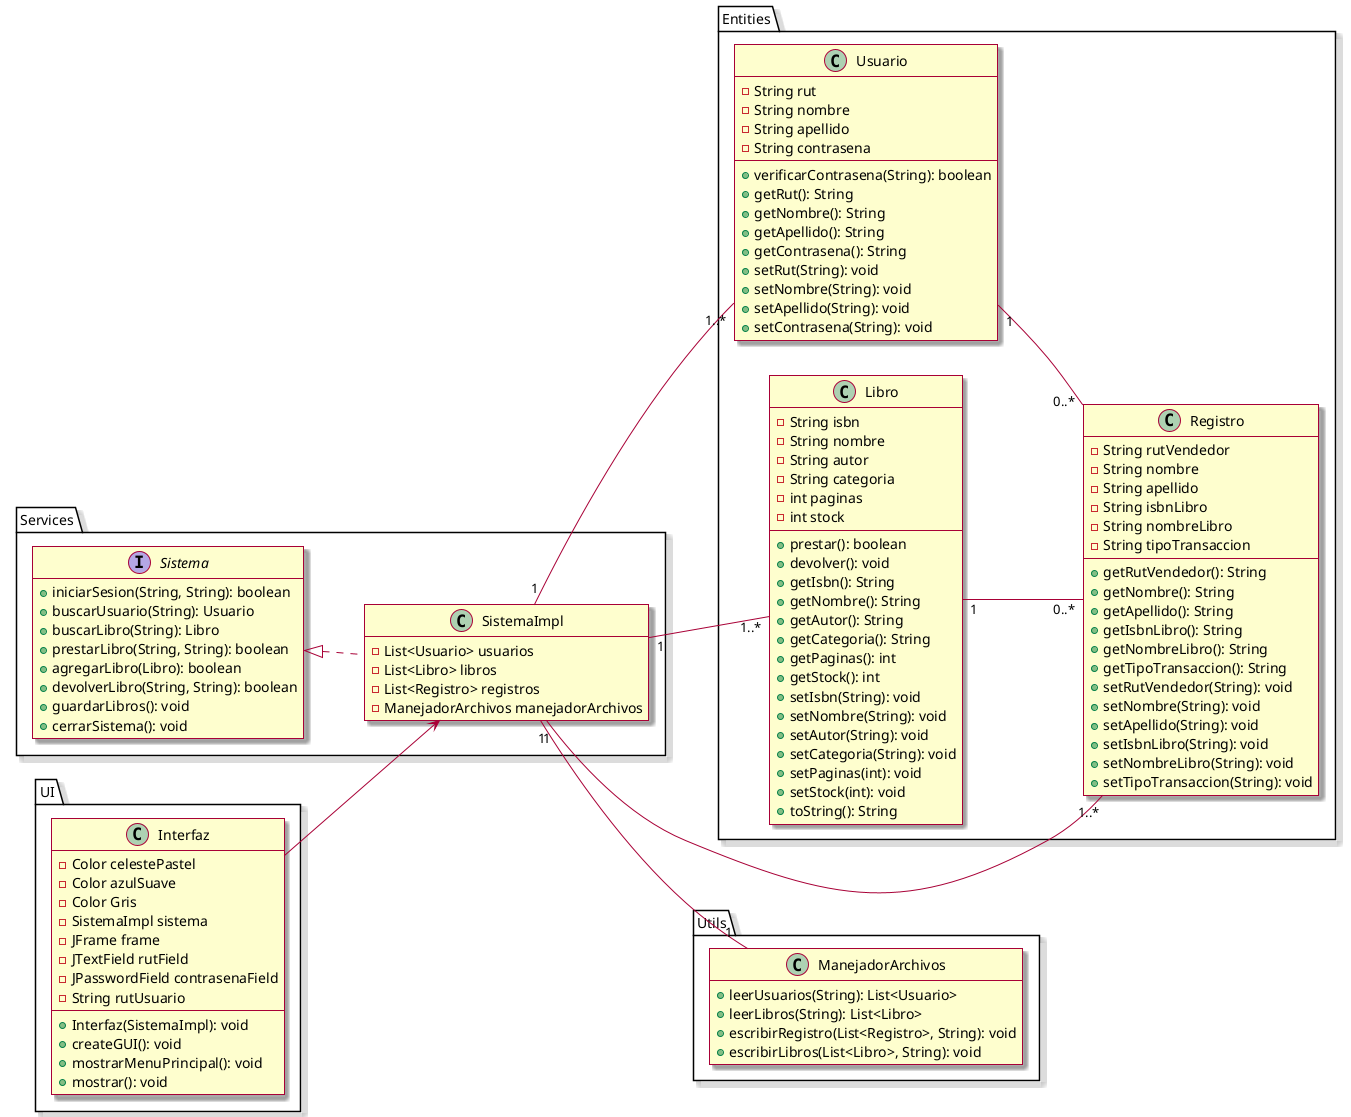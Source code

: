 @startuml
left to right direction
hide empty members
skin rose

package Entities {

class Usuario {
    - String rut
    - String nombre
    - String apellido
    - String contrasena

    + verificarContrasena(String): boolean
    + getRut(): String
    + getNombre(): String
    + getApellido(): String
    + getContrasena(): String
    + setRut(String): void
    + setNombre(String): void
    + setApellido(String): void
    + setContrasena(String): void
}

class Libro {
    - String isbn
    - String nombre
    - String autor
    - String categoria
    - int paginas
    - int stock

    + prestar(): boolean
    + devolver(): void
    + getIsbn(): String
    + getNombre(): String
    + getAutor(): String
    + getCategoria(): String
    + getPaginas(): int
    + getStock(): int
    + setIsbn(String): void
    + setNombre(String): void
    + setAutor(String): void
    + setCategoria(String): void
    + setPaginas(int): void
    + setStock(int): void
    + toString(): String
}

class Registro {
    - String rutVendedor
    - String nombre
    - String apellido
    - String isbnLibro
    - String nombreLibro
    - String tipoTransaccion

    + getRutVendedor(): String
    + getNombre(): String
    + getApellido(): String
    + getIsbnLibro(): String
    + getNombreLibro(): String
    + getTipoTransaccion(): String
    + setRutVendedor(String): void
    + setNombre(String): void
    + setApellido(String): void
    + setIsbnLibro(String): void
    + setNombreLibro(String): void
    + setTipoTransaccion(String): void
  }
}

package Utils {
class ManejadorArchivos {
    + leerUsuarios(String): List<Usuario>
    + leerLibros(String): List<Libro>
    + escribirRegistro(List<Registro>, String): void
    + escribirLibros(List<Libro>, String): void
}
}
package Services {
interface Sistema {
    + iniciarSesion(String, String): boolean
    + buscarUsuario(String): Usuario
    + buscarLibro(String): Libro
    + prestarLibro(String, String): boolean
    + agregarLibro(Libro): boolean
    + devolverLibro(String, String): boolean
    + guardarLibros(): void
    + cerrarSistema(): void
}

class SistemaImpl {
    - List<Usuario> usuarios
    - List<Libro> libros
    - List<Registro> registros
    - ManejadorArchivos manejadorArchivos
}
}
Sistema <|.. SistemaImpl



package UI {

class Interfaz {
    - Color celestePastel
    - Color azulSuave
    - Color Gris
    - SistemaImpl sistema
    - JFrame frame
    - JTextField rutField
    - JPasswordField contrasenaField
    - String rutUsuario

    + Interfaz(SistemaImpl): void
    + createGUI(): void
    + mostrarMenuPrincipal(): void
    + mostrar(): void
}
}
UI.Interfaz --> Services.SistemaImpl
SistemaImpl "1" -- "1..*" Usuario
SistemaImpl "1" -- "1..*" Libro
SistemaImpl "1" -- "1..*" Registro
SistemaImpl "1" -- "1" ManejadorArchivos
Usuario "1" -- "0..*" Registro
Libro "1" -- "0..*" Registro


@enduml
